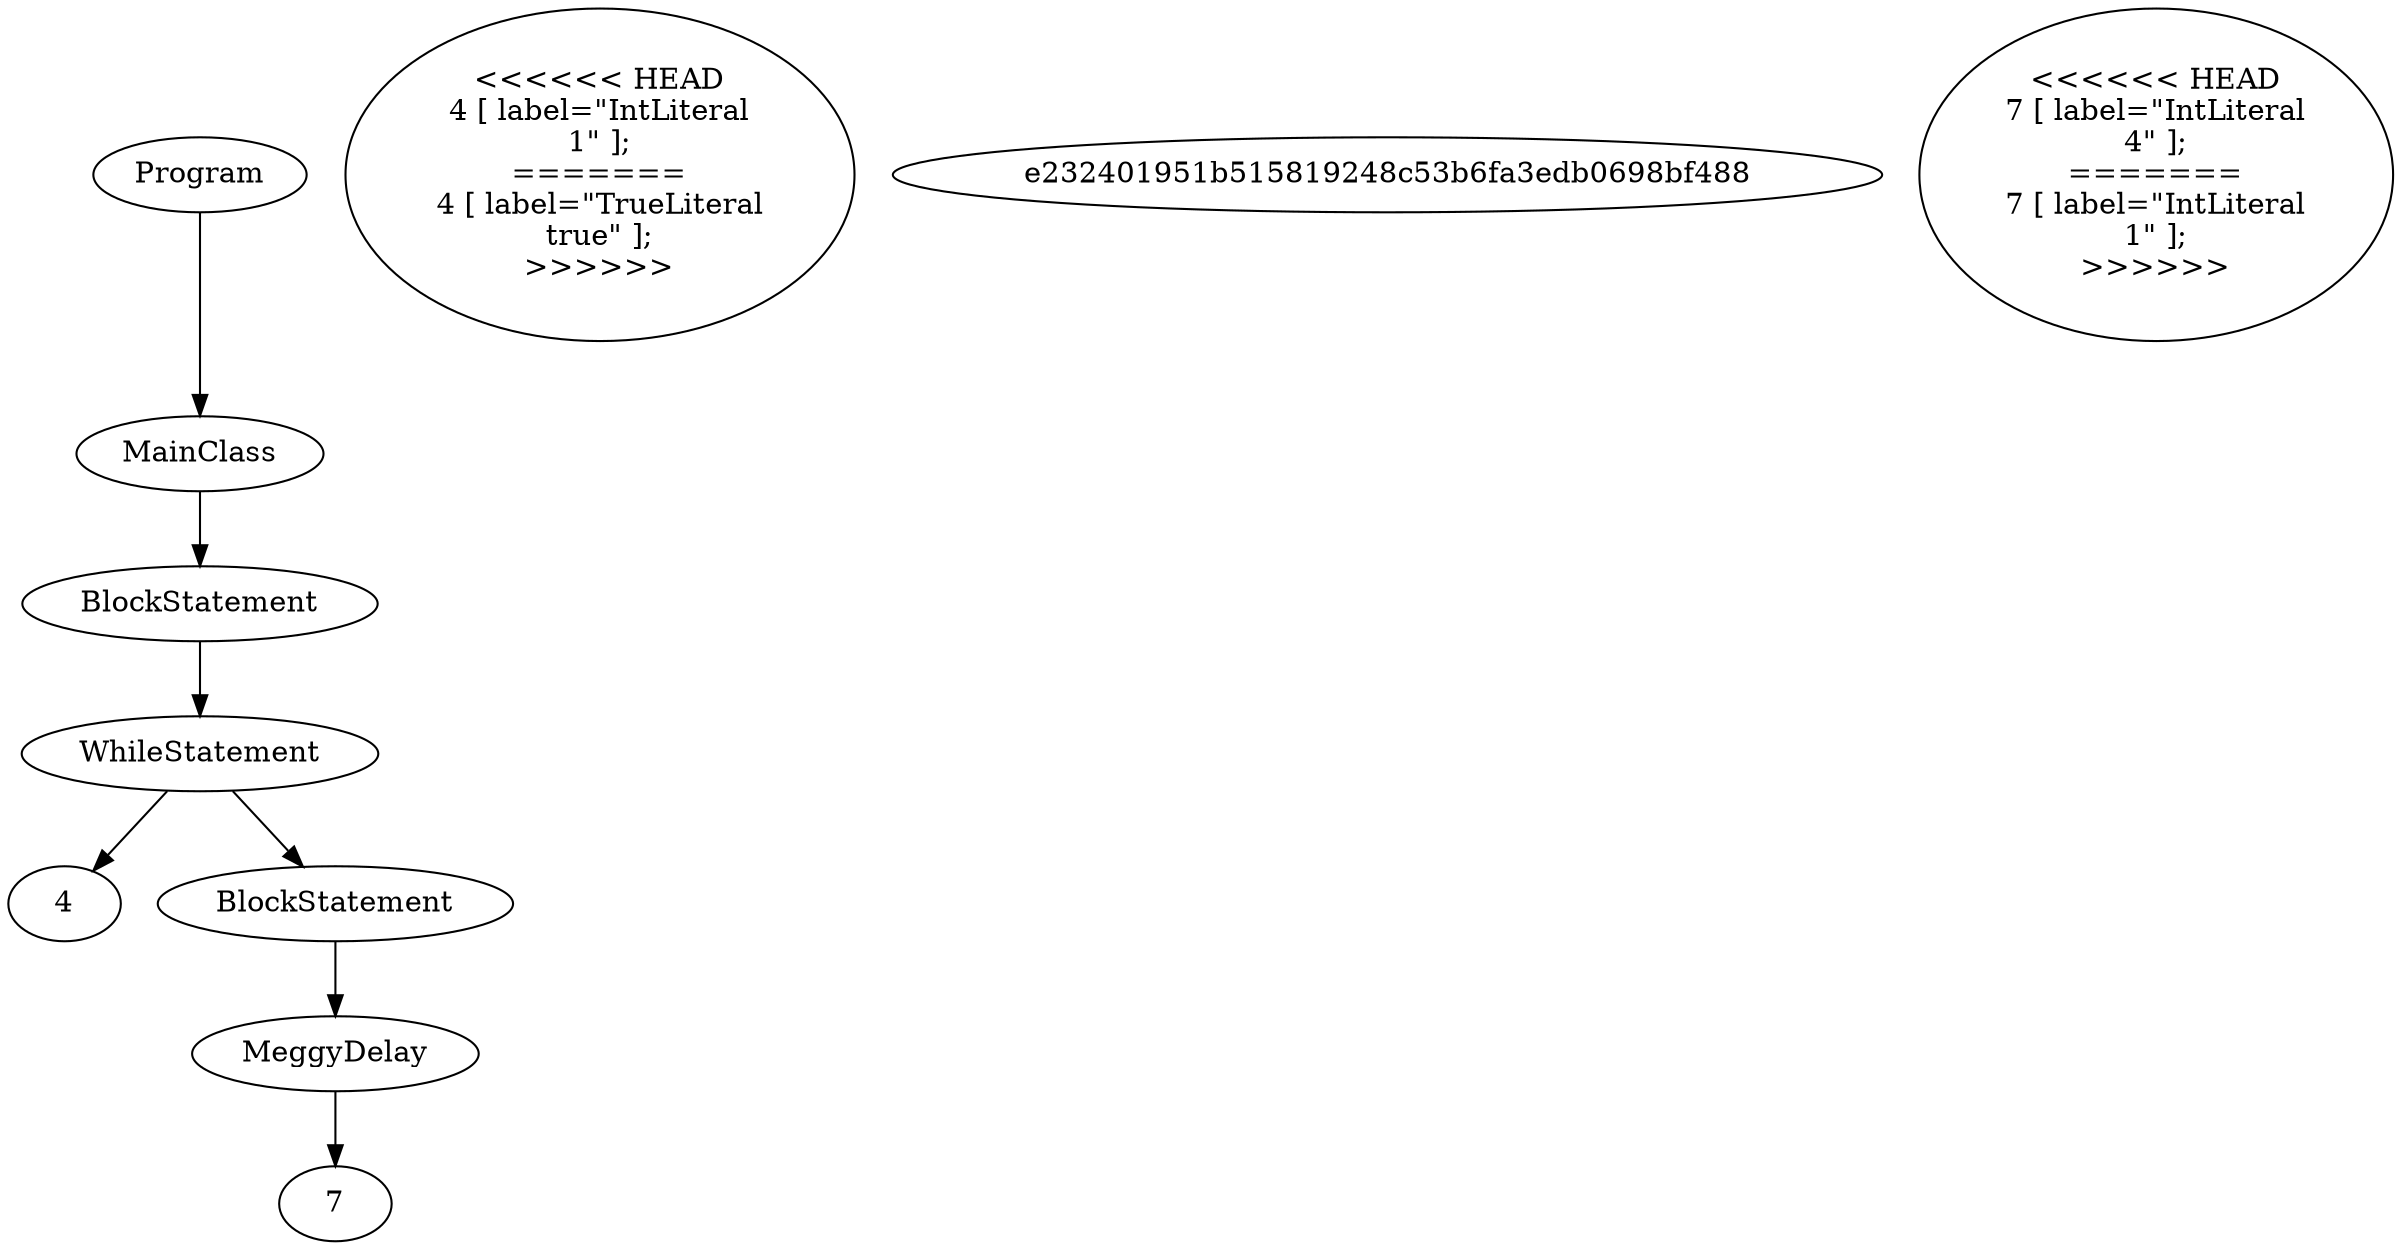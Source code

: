 digraph ASTGraph {
0 [ label="Program" ];
1 [ label="MainClass" ];
0 -> 1
2 [ label="BlockStatement" ];
1 -> 2
3 [ label="WhileStatement" ];
2 -> 3
<<<<<<< HEAD
4 [ label="IntLiteral\n1" ];
=======
4 [ label="TrueLiteral\ntrue" ];
>>>>>>> e232401951b515819248c53b6fa3edb0698bf488
3 -> 4
5 [ label="BlockStatement" ];
3 -> 5
6 [ label="MeggyDelay" ];
5 -> 6
<<<<<<< HEAD
7 [ label="IntLiteral\n4" ];
=======
7 [ label="IntLiteral\n1" ];
>>>>>>> e232401951b515819248c53b6fa3edb0698bf488
6 -> 7
}
